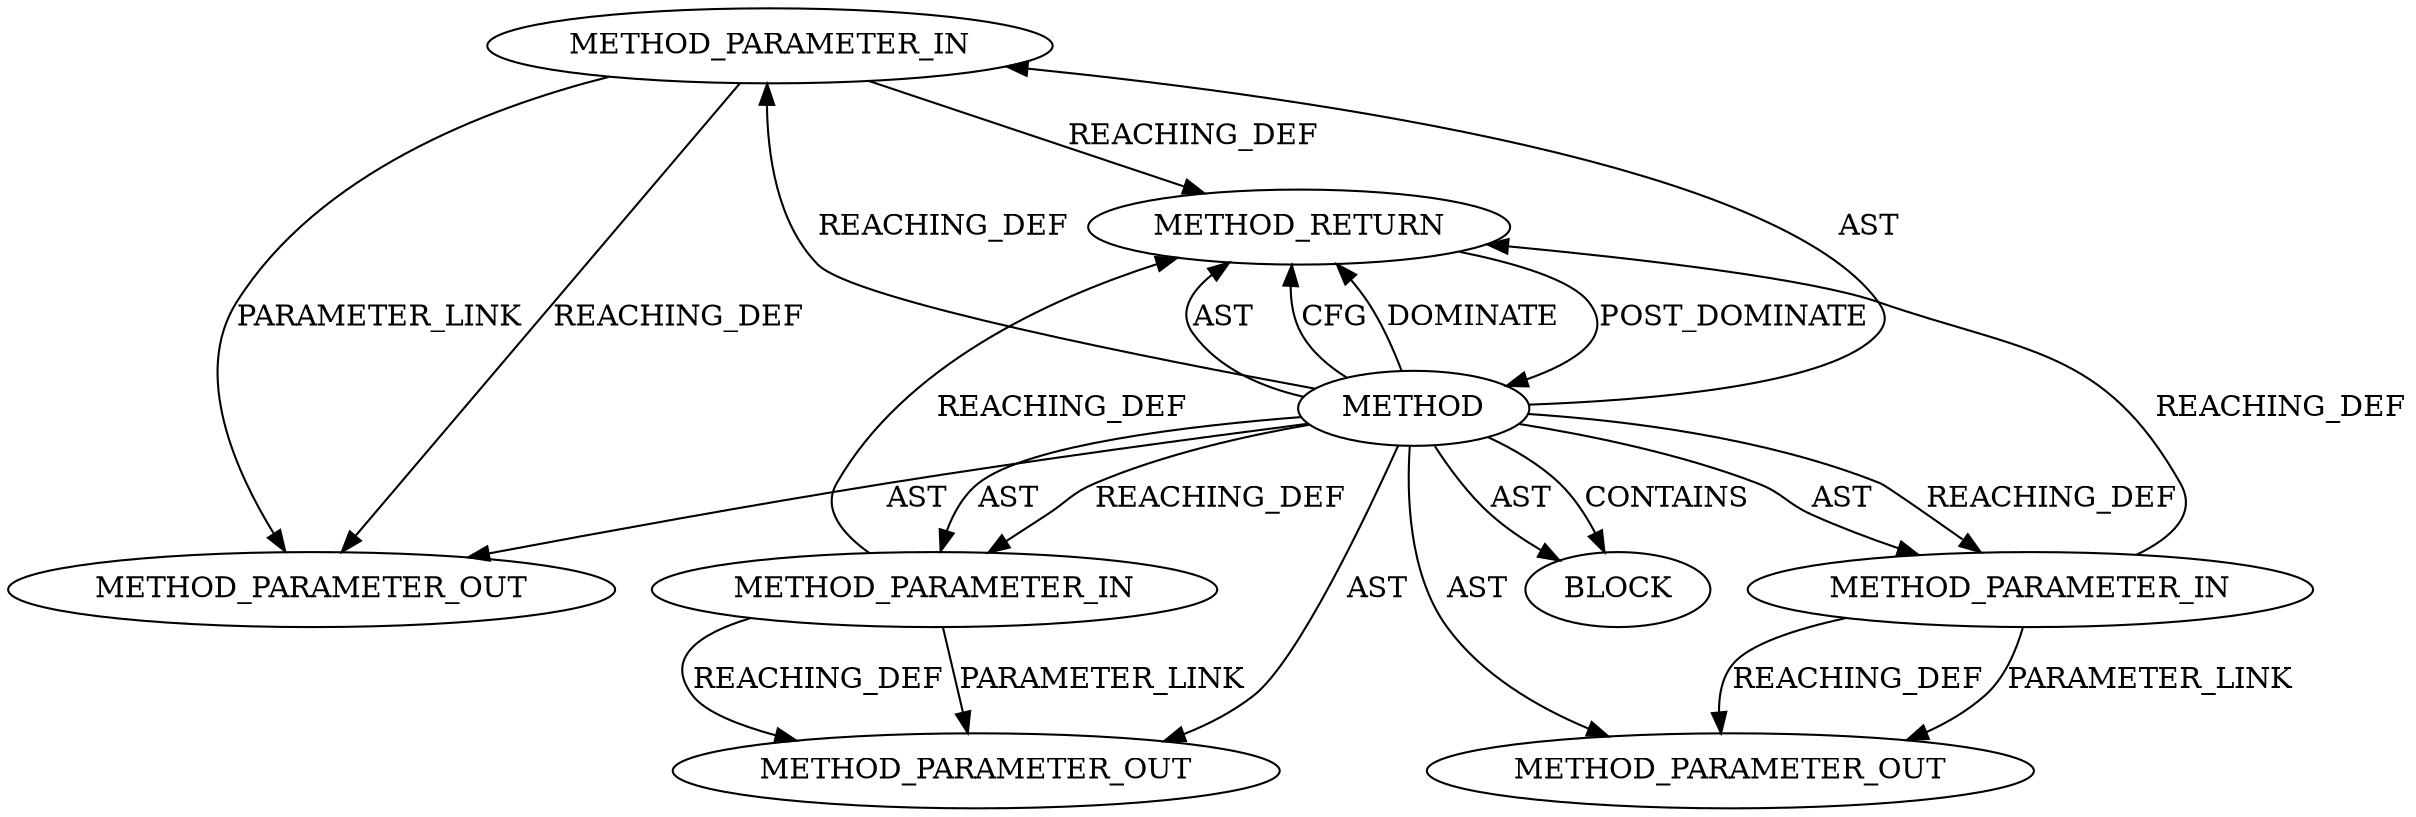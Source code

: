 digraph {
  20986 [label=METHOD_PARAMETER_IN ORDER=2 CODE="p2" IS_VARIADIC=false TYPE_FULL_NAME="ANY" EVALUATION_STRATEGY="BY_VALUE" INDEX=2 NAME="p2"]
  20987 [label=METHOD_PARAMETER_IN ORDER=3 CODE="p3" IS_VARIADIC=false TYPE_FULL_NAME="ANY" EVALUATION_STRATEGY="BY_VALUE" INDEX=3 NAME="p3"]
  20984 [label=METHOD AST_PARENT_TYPE="NAMESPACE_BLOCK" AST_PARENT_FULL_NAME="<global>" ORDER=0 CODE="<empty>" FULL_NAME="sock_rcvlowat" IS_EXTERNAL=true FILENAME="<empty>" SIGNATURE="" NAME="sock_rcvlowat"]
  22403 [label=METHOD_PARAMETER_OUT ORDER=1 CODE="p1" IS_VARIADIC=false TYPE_FULL_NAME="ANY" EVALUATION_STRATEGY="BY_VALUE" INDEX=1 NAME="p1"]
  20985 [label=METHOD_PARAMETER_IN ORDER=1 CODE="p1" IS_VARIADIC=false TYPE_FULL_NAME="ANY" EVALUATION_STRATEGY="BY_VALUE" INDEX=1 NAME="p1"]
  22404 [label=METHOD_PARAMETER_OUT ORDER=2 CODE="p2" IS_VARIADIC=false TYPE_FULL_NAME="ANY" EVALUATION_STRATEGY="BY_VALUE" INDEX=2 NAME="p2"]
  20988 [label=BLOCK ORDER=1 ARGUMENT_INDEX=1 CODE="<empty>" TYPE_FULL_NAME="ANY"]
  20989 [label=METHOD_RETURN ORDER=2 CODE="RET" TYPE_FULL_NAME="ANY" EVALUATION_STRATEGY="BY_VALUE"]
  22405 [label=METHOD_PARAMETER_OUT ORDER=3 CODE="p3" IS_VARIADIC=false TYPE_FULL_NAME="ANY" EVALUATION_STRATEGY="BY_VALUE" INDEX=3 NAME="p3"]
  20984 -> 20985 [label=REACHING_DEF VARIABLE=""]
  20984 -> 22405 [label=AST ]
  20984 -> 22403 [label=AST ]
  20984 -> 22404 [label=AST ]
  20984 -> 20989 [label=AST ]
  20984 -> 20987 [label=REACHING_DEF VARIABLE=""]
  20984 -> 20985 [label=AST ]
  20987 -> 22405 [label=REACHING_DEF VARIABLE="p3"]
  20987 -> 22405 [label=PARAMETER_LINK ]
  20985 -> 22403 [label=PARAMETER_LINK ]
  20984 -> 20988 [label=CONTAINS ]
  20989 -> 20984 [label=POST_DOMINATE ]
  20984 -> 20986 [label=REACHING_DEF VARIABLE=""]
  20985 -> 20989 [label=REACHING_DEF VARIABLE="p1"]
  20984 -> 20987 [label=AST ]
  20984 -> 20989 [label=CFG ]
  20984 -> 20986 [label=AST ]
  20987 -> 20989 [label=REACHING_DEF VARIABLE="p3"]
  20986 -> 22404 [label=REACHING_DEF VARIABLE="p2"]
  20986 -> 22404 [label=PARAMETER_LINK ]
  20986 -> 20989 [label=REACHING_DEF VARIABLE="p2"]
  20984 -> 20988 [label=AST ]
  20985 -> 22403 [label=REACHING_DEF VARIABLE="p1"]
  20984 -> 20989 [label=DOMINATE ]
}
